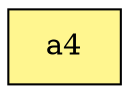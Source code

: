 digraph G {
rankdir=BT;ranksep="2.0";
"a4" [shape=record,fillcolor=khaki1,style=filled,label="{a4}"];
}